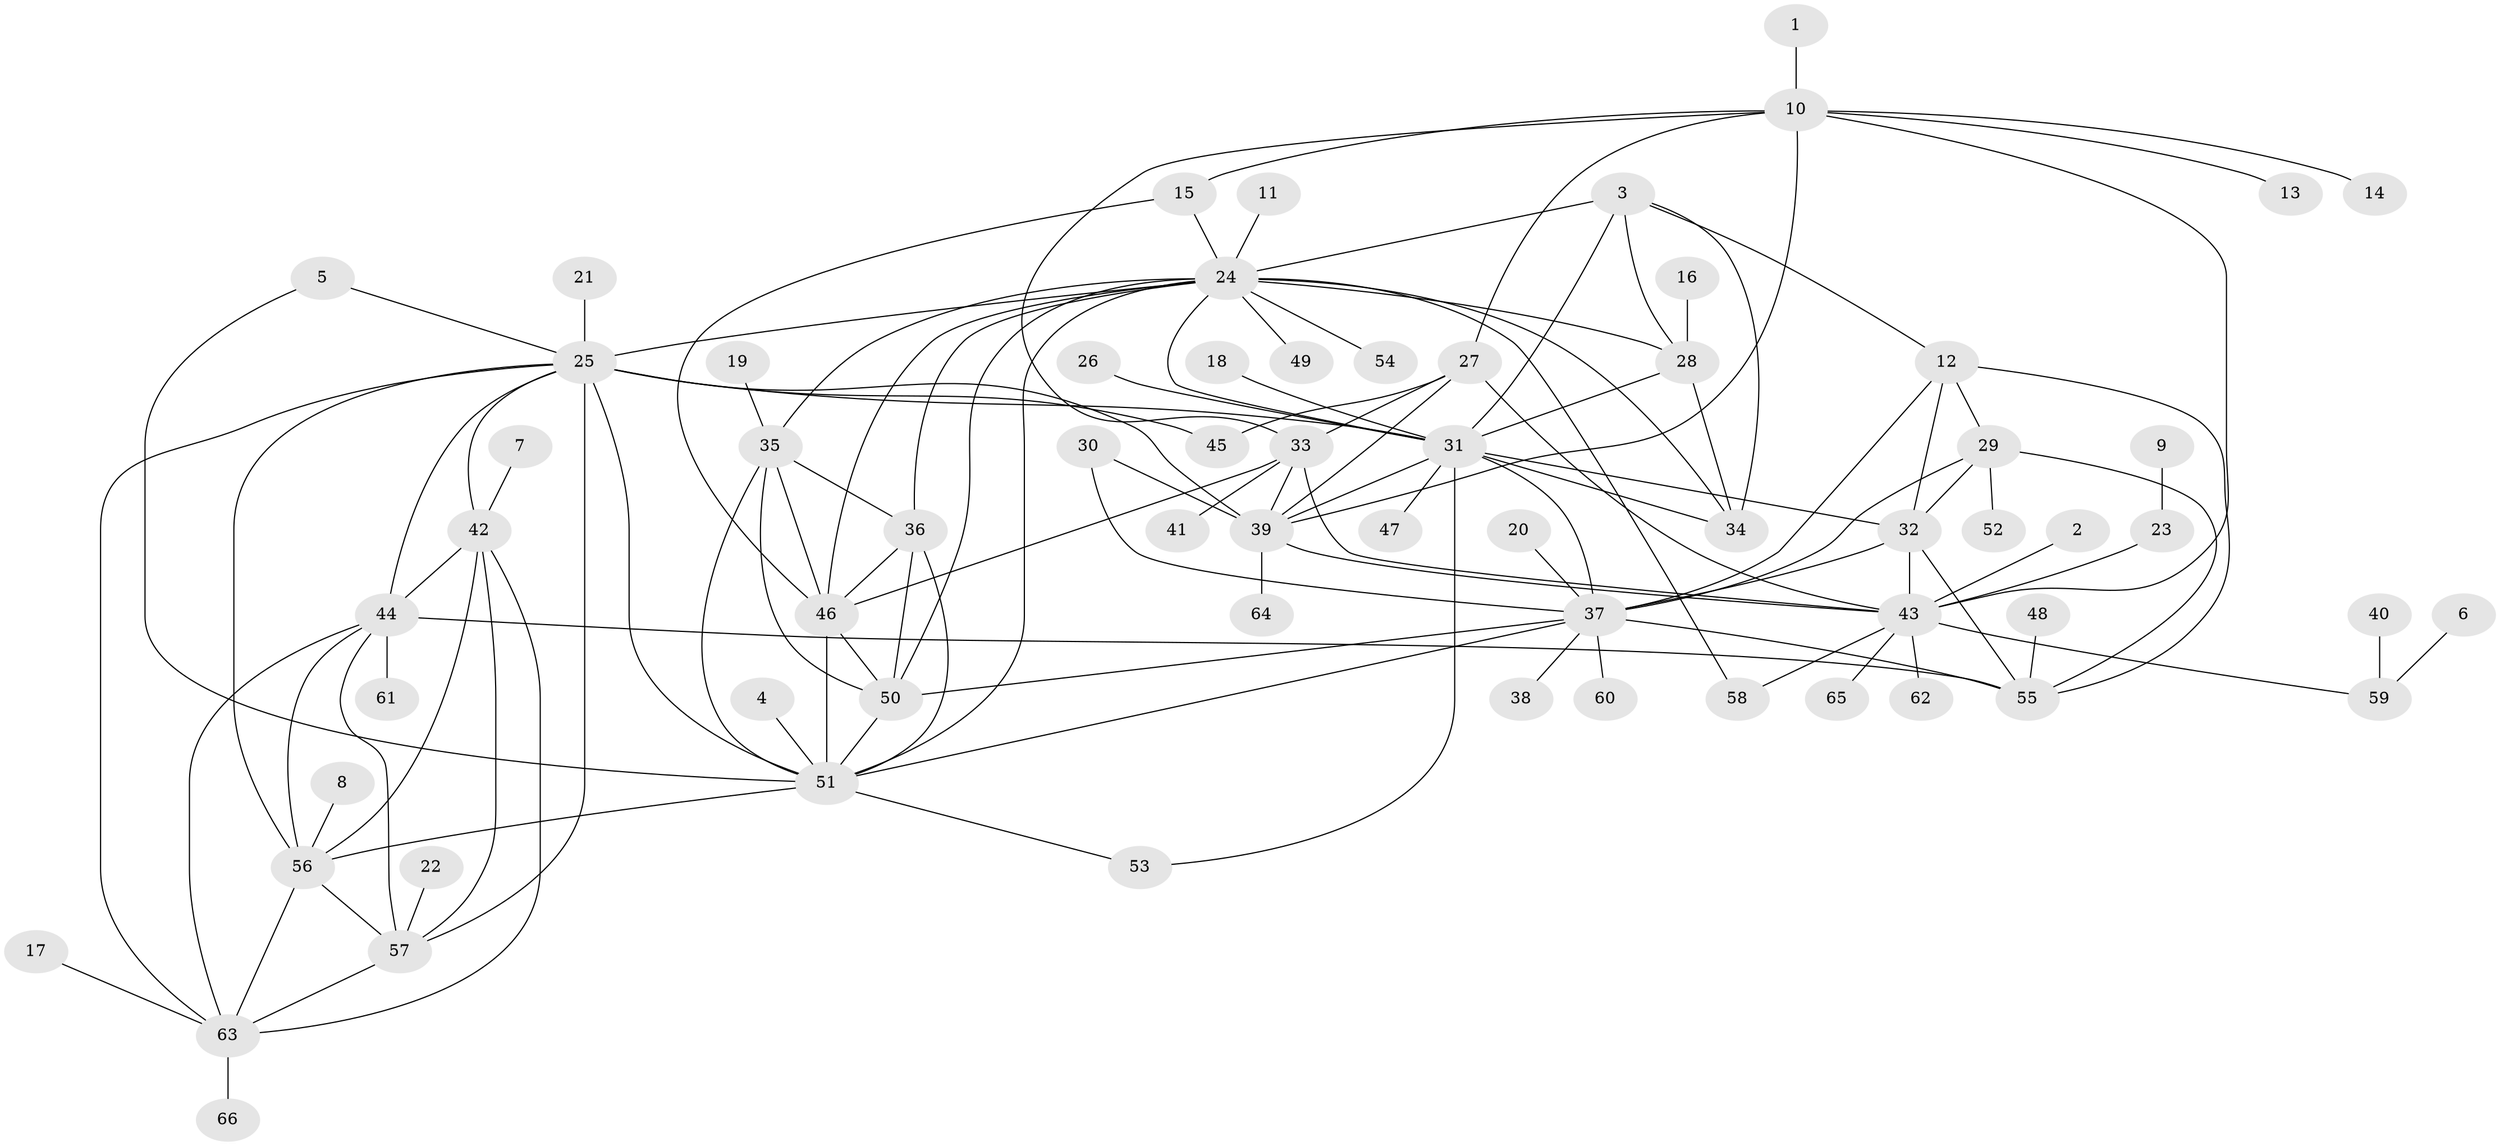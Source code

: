 // original degree distribution, {6: 0.015151515151515152, 7: 0.045454545454545456, 8: 0.06060606060606061, 13: 0.015151515151515152, 9: 0.03787878787878788, 12: 0.015151515151515152, 10: 0.015151515151515152, 5: 0.022727272727272728, 14: 0.007575757575757576, 3: 0.03787878787878788, 2: 0.1893939393939394, 1: 0.5378787878787878}
// Generated by graph-tools (version 1.1) at 2025/26/03/09/25 03:26:39]
// undirected, 66 vertices, 121 edges
graph export_dot {
graph [start="1"]
  node [color=gray90,style=filled];
  1;
  2;
  3;
  4;
  5;
  6;
  7;
  8;
  9;
  10;
  11;
  12;
  13;
  14;
  15;
  16;
  17;
  18;
  19;
  20;
  21;
  22;
  23;
  24;
  25;
  26;
  27;
  28;
  29;
  30;
  31;
  32;
  33;
  34;
  35;
  36;
  37;
  38;
  39;
  40;
  41;
  42;
  43;
  44;
  45;
  46;
  47;
  48;
  49;
  50;
  51;
  52;
  53;
  54;
  55;
  56;
  57;
  58;
  59;
  60;
  61;
  62;
  63;
  64;
  65;
  66;
  1 -- 10 [weight=1.0];
  2 -- 43 [weight=1.0];
  3 -- 12 [weight=1.0];
  3 -- 24 [weight=2.0];
  3 -- 28 [weight=2.0];
  3 -- 31 [weight=2.0];
  3 -- 34 [weight=2.0];
  4 -- 51 [weight=1.0];
  5 -- 25 [weight=1.0];
  5 -- 51 [weight=1.0];
  6 -- 59 [weight=1.0];
  7 -- 42 [weight=1.0];
  8 -- 56 [weight=1.0];
  9 -- 23 [weight=1.0];
  10 -- 13 [weight=1.0];
  10 -- 14 [weight=1.0];
  10 -- 15 [weight=1.0];
  10 -- 27 [weight=2.0];
  10 -- 33 [weight=2.0];
  10 -- 39 [weight=2.0];
  10 -- 43 [weight=2.0];
  11 -- 24 [weight=1.0];
  12 -- 29 [weight=1.0];
  12 -- 32 [weight=1.0];
  12 -- 37 [weight=1.0];
  12 -- 55 [weight=2.0];
  15 -- 24 [weight=1.0];
  15 -- 46 [weight=1.0];
  16 -- 28 [weight=1.0];
  17 -- 63 [weight=1.0];
  18 -- 31 [weight=1.0];
  19 -- 35 [weight=1.0];
  20 -- 37 [weight=1.0];
  21 -- 25 [weight=1.0];
  22 -- 57 [weight=1.0];
  23 -- 43 [weight=1.0];
  24 -- 25 [weight=1.0];
  24 -- 28 [weight=1.0];
  24 -- 31 [weight=1.0];
  24 -- 34 [weight=1.0];
  24 -- 35 [weight=1.0];
  24 -- 36 [weight=1.0];
  24 -- 46 [weight=1.0];
  24 -- 49 [weight=1.0];
  24 -- 50 [weight=1.0];
  24 -- 51 [weight=1.0];
  24 -- 54 [weight=1.0];
  24 -- 58 [weight=1.0];
  25 -- 31 [weight=1.0];
  25 -- 39 [weight=1.0];
  25 -- 42 [weight=1.0];
  25 -- 44 [weight=1.0];
  25 -- 45 [weight=1.0];
  25 -- 51 [weight=1.0];
  25 -- 56 [weight=1.0];
  25 -- 57 [weight=1.0];
  25 -- 63 [weight=1.0];
  26 -- 31 [weight=1.0];
  27 -- 33 [weight=1.0];
  27 -- 39 [weight=1.0];
  27 -- 43 [weight=1.0];
  27 -- 45 [weight=1.0];
  28 -- 31 [weight=1.0];
  28 -- 34 [weight=1.0];
  29 -- 32 [weight=1.0];
  29 -- 37 [weight=1.0];
  29 -- 52 [weight=1.0];
  29 -- 55 [weight=2.0];
  30 -- 37 [weight=1.0];
  30 -- 39 [weight=1.0];
  31 -- 32 [weight=1.0];
  31 -- 34 [weight=1.0];
  31 -- 37 [weight=1.0];
  31 -- 39 [weight=1.0];
  31 -- 47 [weight=1.0];
  31 -- 53 [weight=1.0];
  32 -- 37 [weight=1.0];
  32 -- 43 [weight=1.0];
  32 -- 55 [weight=2.0];
  33 -- 39 [weight=1.0];
  33 -- 41 [weight=1.0];
  33 -- 43 [weight=1.0];
  33 -- 46 [weight=1.0];
  35 -- 36 [weight=1.0];
  35 -- 46 [weight=1.0];
  35 -- 50 [weight=1.0];
  35 -- 51 [weight=1.0];
  36 -- 46 [weight=1.0];
  36 -- 50 [weight=1.0];
  36 -- 51 [weight=1.0];
  37 -- 38 [weight=1.0];
  37 -- 50 [weight=1.0];
  37 -- 51 [weight=1.0];
  37 -- 55 [weight=2.0];
  37 -- 60 [weight=1.0];
  39 -- 43 [weight=1.0];
  39 -- 64 [weight=1.0];
  40 -- 59 [weight=1.0];
  42 -- 44 [weight=1.0];
  42 -- 56 [weight=1.0];
  42 -- 57 [weight=1.0];
  42 -- 63 [weight=1.0];
  43 -- 58 [weight=1.0];
  43 -- 59 [weight=1.0];
  43 -- 62 [weight=1.0];
  43 -- 65 [weight=1.0];
  44 -- 55 [weight=1.0];
  44 -- 56 [weight=1.0];
  44 -- 57 [weight=1.0];
  44 -- 61 [weight=1.0];
  44 -- 63 [weight=1.0];
  46 -- 50 [weight=1.0];
  46 -- 51 [weight=1.0];
  48 -- 55 [weight=1.0];
  50 -- 51 [weight=1.0];
  51 -- 53 [weight=1.0];
  51 -- 56 [weight=1.0];
  56 -- 57 [weight=1.0];
  56 -- 63 [weight=1.0];
  57 -- 63 [weight=1.0];
  63 -- 66 [weight=1.0];
}

